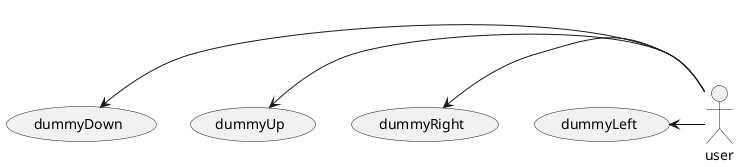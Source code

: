 @startuml

:user: -left-> (dummyLeft)
:user: -left-> (dummyRight)
:user: -left-> (dummyUp)
:user: -left-> (dummyDown)

@enduml

